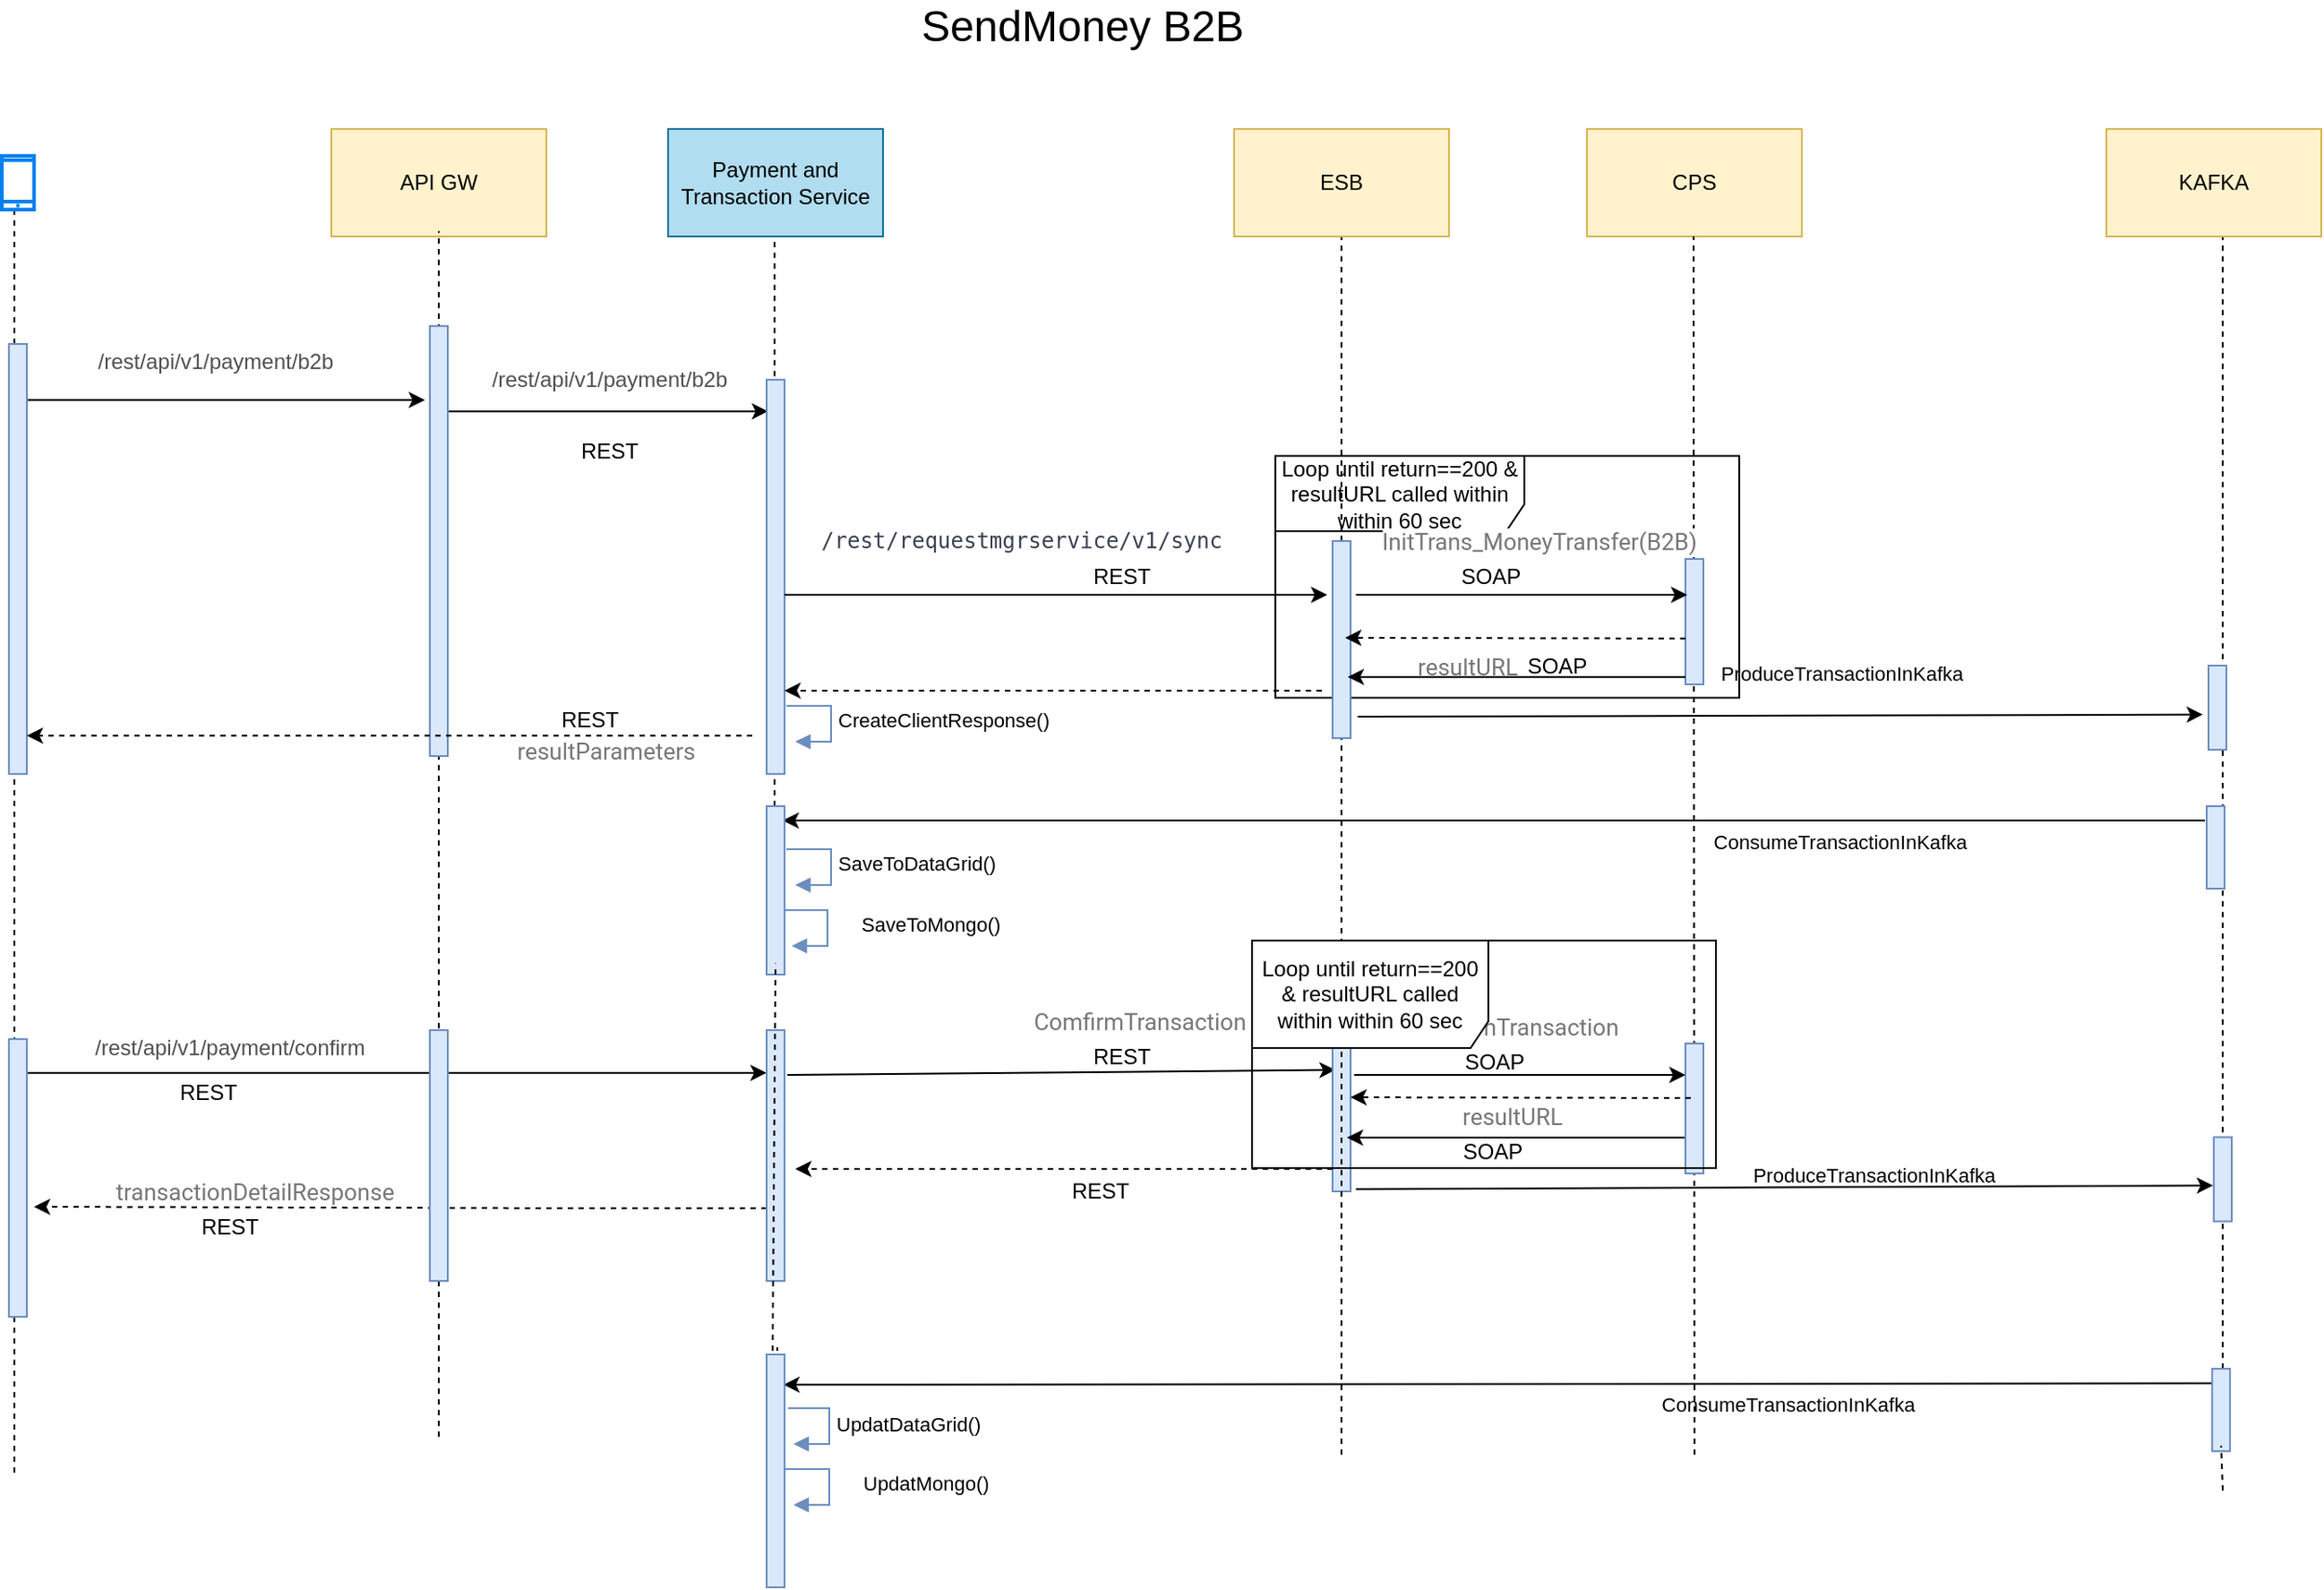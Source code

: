 <mxfile version="13.6.9" type="device"><diagram id="_PWsb3Hp9DCBzWkDlzBO" name="sendMoney_v1.0"><mxGraphModel dx="4744" dy="1331" grid="1" gridSize="10" guides="1" tooltips="1" connect="1" arrows="1" fold="1" page="1" pageScale="1" pageWidth="827" pageHeight="1169" math="0" shadow="0"><root><mxCell id="2ZHaPjhBb1C0ohGX3f1B-0"/><mxCell id="2ZHaPjhBb1C0ohGX3f1B-1" parent="2ZHaPjhBb1C0ohGX3f1B-0"/><mxCell id="ftyGP-YkkggMXemOot_f-0" value="Loop until return==200 &amp;amp; resultURL called within within 60 sec" style="shape=umlFrame;whiteSpace=wrap;html=1;width=139;height=42;" parent="2ZHaPjhBb1C0ohGX3f1B-1" vertex="1"><mxGeometry x="871" y="1549.5" width="259" height="135" as="geometry"/></mxCell><mxCell id="ftyGP-YkkggMXemOot_f-1" value="" style="endArrow=none;dashed=1;html=1;entryX=0.5;entryY=0.933;entryDx=0;entryDy=0;entryPerimeter=0;" parent="2ZHaPjhBb1C0ohGX3f1B-1" source="ftyGP-YkkggMXemOot_f-83" edge="1"><mxGeometry width="50" height="50" relative="1" as="geometry"><mxPoint x="1400" y="2127" as="sourcePoint"/><mxPoint x="1400.0" y="1427" as="targetPoint"/></mxGeometry></mxCell><mxCell id="ftyGP-YkkggMXemOot_f-2" value="&lt;font style=&quot;font-size: 24px&quot;&gt;SendMoney B2B&lt;/font&gt;" style="text;html=1;align=center;verticalAlign=middle;resizable=0;points=[];autosize=1;" parent="2ZHaPjhBb1C0ohGX3f1B-1" vertex="1"><mxGeometry x="663" y="1300" width="200" height="20" as="geometry"/></mxCell><mxCell id="ftyGP-YkkggMXemOot_f-3" value="API GW" style="rounded=0;whiteSpace=wrap;html=1;fillColor=#fff2cc;strokeColor=#d6b656;" parent="2ZHaPjhBb1C0ohGX3f1B-1" vertex="1"><mxGeometry x="344" y="1367" width="120" height="60" as="geometry"/></mxCell><mxCell id="ftyGP-YkkggMXemOot_f-4" value="Payment and Transaction Service" style="rounded=0;whiteSpace=wrap;html=1;fillColor=#b1ddf0;strokeColor=#10739e;" parent="2ZHaPjhBb1C0ohGX3f1B-1" vertex="1"><mxGeometry x="532" y="1367" width="120" height="60" as="geometry"/></mxCell><mxCell id="ftyGP-YkkggMXemOot_f-5" value="CPS" style="rounded=0;whiteSpace=wrap;html=1;fillColor=#fff2cc;strokeColor=#d6b656;" parent="2ZHaPjhBb1C0ohGX3f1B-1" vertex="1"><mxGeometry x="1045" y="1367" width="120" height="60" as="geometry"/></mxCell><mxCell id="ftyGP-YkkggMXemOot_f-6" value="" style="endArrow=none;dashed=1;html=1;entryX=0.5;entryY=0.933;entryDx=0;entryDy=0;entryPerimeter=0;" parent="2ZHaPjhBb1C0ohGX3f1B-1" edge="1"><mxGeometry width="50" height="50" relative="1" as="geometry"><mxPoint x="167" y="2117" as="sourcePoint"/><mxPoint x="167" y="1409.99" as="targetPoint"/></mxGeometry></mxCell><mxCell id="ftyGP-YkkggMXemOot_f-7" value="" style="endArrow=classic;html=1;entryX=0.015;entryY=0.176;entryDx=0;entryDy=0;entryPerimeter=0;" parent="2ZHaPjhBb1C0ohGX3f1B-1" source="ftyGP-YkkggMXemOot_f-21" edge="1"><mxGeometry width="50" height="50" relative="1" as="geometry"><mxPoint x="175.0" y="1517.25" as="sourcePoint"/><mxPoint x="396.24" y="1518.264" as="targetPoint"/></mxGeometry></mxCell><mxCell id="ftyGP-YkkggMXemOot_f-8" value="&lt;span style=&quot;color: rgb(80 , 80 , 80) ; font-family: &amp;#34;opensans&amp;#34; , &amp;#34;helvetica&amp;#34; , &amp;#34;arial&amp;#34; , sans-serif ; text-align: left ; background-color: rgb(255 , 255 , 255)&quot;&gt;/rest/api/v1/payment/&lt;/span&gt;&lt;span style=&quot;color: rgb(80 , 80 , 80) ; font-family: &amp;#34;opensans&amp;#34; , &amp;#34;helvetica&amp;#34; , &amp;#34;arial&amp;#34; , sans-serif ; text-align: left ; background-color: rgb(255 , 255 , 255)&quot;&gt;b2b&lt;/span&gt;" style="text;html=1;align=center;verticalAlign=middle;resizable=0;points=[];autosize=1;" parent="2ZHaPjhBb1C0ohGX3f1B-1" vertex="1"><mxGeometry x="204" y="1487" width="150" height="20" as="geometry"/></mxCell><mxCell id="ftyGP-YkkggMXemOot_f-9" value="" style="endArrow=none;dashed=1;html=1;entryX=0.5;entryY=0.933;entryDx=0;entryDy=0;entryPerimeter=0;" parent="2ZHaPjhBb1C0ohGX3f1B-1" edge="1"><mxGeometry width="50" height="50" relative="1" as="geometry"><mxPoint x="404" y="2097" as="sourcePoint"/><mxPoint x="404" y="1424" as="targetPoint"/></mxGeometry></mxCell><mxCell id="ftyGP-YkkggMXemOot_f-10" value="" style="endArrow=none;dashed=1;html=1;entryX=0.5;entryY=0.933;entryDx=0;entryDy=0;entryPerimeter=0;" parent="2ZHaPjhBb1C0ohGX3f1B-1" source="ftyGP-YkkggMXemOot_f-75" edge="1"><mxGeometry width="50" height="50" relative="1" as="geometry"><mxPoint x="590" y="2097" as="sourcePoint"/><mxPoint x="591.5" y="1430" as="targetPoint"/></mxGeometry></mxCell><mxCell id="ftyGP-YkkggMXemOot_f-11" value="" style="endArrow=none;dashed=1;html=1;entryX=0.5;entryY=0.933;entryDx=0;entryDy=0;entryPerimeter=0;" parent="2ZHaPjhBb1C0ohGX3f1B-1" edge="1"><mxGeometry width="50" height="50" relative="1" as="geometry"><mxPoint x="1105" y="2107" as="sourcePoint"/><mxPoint x="1104.5" y="1427" as="targetPoint"/></mxGeometry></mxCell><mxCell id="ftyGP-YkkggMXemOot_f-12" value="" style="endArrow=classic;html=1;entryX=0.08;entryY=0.08;entryDx=0;entryDy=0;entryPerimeter=0;" parent="2ZHaPjhBb1C0ohGX3f1B-1" source="ftyGP-YkkggMXemOot_f-20" target="ftyGP-YkkggMXemOot_f-19" edge="1"><mxGeometry width="50" height="50" relative="1" as="geometry"><mxPoint x="411.008" y="1542.328" as="sourcePoint"/><mxPoint x="581.888" y="1542.72" as="targetPoint"/></mxGeometry></mxCell><mxCell id="ftyGP-YkkggMXemOot_f-13" value="&lt;span style=&quot;color: rgb(80 , 80 , 80) ; font-family: &amp;#34;opensans&amp;#34; , &amp;#34;helvetica&amp;#34; , &amp;#34;arial&amp;#34; , sans-serif ; text-align: left ; background-color: rgb(255 , 255 , 255)&quot;&gt;/rest/api/v1/payment/&lt;/span&gt;&lt;span style=&quot;color: rgb(80 , 80 , 80) ; font-family: &amp;#34;opensans&amp;#34; , &amp;#34;helvetica&amp;#34; , &amp;#34;arial&amp;#34; , sans-serif ; text-align: left ; background-color: rgb(255 , 255 , 255)&quot;&gt;b2b&lt;/span&gt;" style="text;html=1;align=center;verticalAlign=middle;resizable=0;points=[];autosize=1;" parent="2ZHaPjhBb1C0ohGX3f1B-1" vertex="1"><mxGeometry x="424" y="1497" width="150" height="20" as="geometry"/></mxCell><mxCell id="ftyGP-YkkggMXemOot_f-14" value="" style="html=1;points=[];perimeter=orthogonalPerimeter;fillColor=#dae8fc;strokeColor=#6c8ebf;" parent="2ZHaPjhBb1C0ohGX3f1B-1" vertex="1"><mxGeometry x="1100" y="1607" width="10" height="70" as="geometry"/></mxCell><mxCell id="ftyGP-YkkggMXemOot_f-15" value="" style="endArrow=none;dashed=1;html=1;entryX=0.5;entryY=0.933;entryDx=0;entryDy=0;entryPerimeter=0;" parent="2ZHaPjhBb1C0ohGX3f1B-1" source="ftyGP-YkkggMXemOot_f-17" edge="1"><mxGeometry width="50" height="50" relative="1" as="geometry"><mxPoint x="908" y="1667" as="sourcePoint"/><mxPoint x="908" y="1424" as="targetPoint"/></mxGeometry></mxCell><mxCell id="ftyGP-YkkggMXemOot_f-16" value="" style="endArrow=none;dashed=1;html=1;entryX=0.5;entryY=0.933;entryDx=0;entryDy=0;entryPerimeter=0;" parent="2ZHaPjhBb1C0ohGX3f1B-1" source="ftyGP-YkkggMXemOot_f-40" edge="1"><mxGeometry width="50" height="50" relative="1" as="geometry"><mxPoint x="908" y="1957" as="sourcePoint"/><mxPoint x="908" y="1685.66" as="targetPoint"/></mxGeometry></mxCell><mxCell id="ftyGP-YkkggMXemOot_f-17" value="" style="html=1;points=[];perimeter=orthogonalPerimeter;fillColor=#dae8fc;strokeColor=#6c8ebf;" parent="2ZHaPjhBb1C0ohGX3f1B-1" vertex="1"><mxGeometry x="903" y="1597" width="10" height="110" as="geometry"/></mxCell><mxCell id="ftyGP-YkkggMXemOot_f-18" value="" style="html=1;verticalLabelPosition=bottom;align=center;labelBackgroundColor=#ffffff;verticalAlign=top;strokeWidth=2;strokeColor=#0080F0;shadow=0;dashed=0;shape=mxgraph.ios7.icons.smartphone;" parent="2ZHaPjhBb1C0ohGX3f1B-1" vertex="1"><mxGeometry x="160" y="1382" width="18" height="30" as="geometry"/></mxCell><mxCell id="ftyGP-YkkggMXemOot_f-19" value="" style="html=1;points=[];perimeter=orthogonalPerimeter;align=center;fillColor=#dae8fc;strokeColor=#6c8ebf;" parent="2ZHaPjhBb1C0ohGX3f1B-1" vertex="1"><mxGeometry x="587" y="1507" width="10" height="220" as="geometry"/></mxCell><mxCell id="ftyGP-YkkggMXemOot_f-20" value="" style="html=1;points=[];perimeter=orthogonalPerimeter;align=center;fillColor=#dae8fc;strokeColor=#6c8ebf;" parent="2ZHaPjhBb1C0ohGX3f1B-1" vertex="1"><mxGeometry x="399" y="1477" width="10" height="240" as="geometry"/></mxCell><mxCell id="ftyGP-YkkggMXemOot_f-21" value="" style="html=1;points=[];perimeter=orthogonalPerimeter;align=center;fillColor=#dae8fc;strokeColor=#6c8ebf;" parent="2ZHaPjhBb1C0ohGX3f1B-1" vertex="1"><mxGeometry x="164" y="1487" width="10" height="240" as="geometry"/></mxCell><mxCell id="ftyGP-YkkggMXemOot_f-22" value="REST" style="text;html=1;align=center;verticalAlign=middle;resizable=0;points=[];autosize=1;" parent="2ZHaPjhBb1C0ohGX3f1B-1" vertex="1"><mxGeometry x="474" y="1537" width="50" height="20" as="geometry"/></mxCell><mxCell id="ftyGP-YkkggMXemOot_f-23" value="&lt;span style=&quot;color: rgb(80 , 80 , 80) ; font-family: &amp;#34;opensans&amp;#34; , &amp;#34;helvetica&amp;#34; , &amp;#34;arial&amp;#34; , sans-serif ; text-align: left ; background-color: rgb(255 , 255 , 255)&quot;&gt;/rest/api/v1/payment/confirm&lt;/span&gt;" style="text;html=1;align=center;verticalAlign=middle;resizable=0;points=[];autosize=1;" parent="2ZHaPjhBb1C0ohGX3f1B-1" vertex="1"><mxGeometry x="202" y="1870" width="170" height="20" as="geometry"/></mxCell><mxCell id="ftyGP-YkkggMXemOot_f-24" value="" style="endArrow=classic;html=1;exitX=0.829;exitY=0.228;exitDx=0;exitDy=0;exitPerimeter=0;" parent="2ZHaPjhBb1C0ohGX3f1B-1" edge="1"><mxGeometry width="50" height="50" relative="1" as="geometry"><mxPoint x="597" y="1627.0" as="sourcePoint"/><mxPoint x="900" y="1627" as="targetPoint"/></mxGeometry></mxCell><mxCell id="ftyGP-YkkggMXemOot_f-25" value="&lt;pre class=&quot;base-url&quot; style=&quot;box-sizing: border-box ; margin-top: 0px ; margin-bottom: 0px ; color: rgb(59 , 65 , 81)&quot;&gt;/rest/requestmgrservice/v1/sync&lt;/pre&gt;" style="text;html=1;align=center;verticalAlign=middle;resizable=0;points=[];autosize=1;" parent="2ZHaPjhBb1C0ohGX3f1B-1" vertex="1"><mxGeometry x="609" y="1587" width="240" height="20" as="geometry"/></mxCell><mxCell id="ftyGP-YkkggMXemOot_f-26" value="" style="endArrow=classic;html=1;" parent="2ZHaPjhBb1C0ohGX3f1B-1" edge="1"><mxGeometry width="50" height="50" relative="1" as="geometry"><mxPoint x="916" y="1627" as="sourcePoint"/><mxPoint x="1101" y="1627" as="targetPoint"/></mxGeometry></mxCell><mxCell id="ftyGP-YkkggMXemOot_f-27" value="&lt;div&gt;&lt;font color=&quot;#777777&quot; face=&quot;Roboto, RobotoDraft, Helvetica, Arial, sans-serif&quot;&gt;&lt;span style=&quot;font-size: 13px ; background-color: rgb(255 , 255 , 255)&quot;&gt;InitTrans_MoneyTransfer(B2B)&lt;/span&gt;&lt;/font&gt;&lt;/div&gt;" style="text;html=1;align=center;verticalAlign=middle;resizable=0;points=[];autosize=1;" parent="2ZHaPjhBb1C0ohGX3f1B-1" vertex="1"><mxGeometry x="923" y="1587" width="190" height="20" as="geometry"/></mxCell><mxCell id="ftyGP-YkkggMXemOot_f-28" value="&lt;font color=&quot;#777777&quot; face=&quot;Roboto, RobotoDraft, Helvetica, Arial, sans-serif&quot;&gt;&lt;span style=&quot;font-size: 13px&quot;&gt;ComfirmTransaction&lt;/span&gt;&lt;/font&gt;" style="text;html=1;align=center;verticalAlign=middle;resizable=0;points=[];autosize=1;" parent="2ZHaPjhBb1C0ohGX3f1B-1" vertex="1"><mxGeometry x="730" y="1855" width="130" height="20" as="geometry"/></mxCell><mxCell id="ftyGP-YkkggMXemOot_f-29" value="" style="endArrow=classic;html=1;dashed=1;" parent="2ZHaPjhBb1C0ohGX3f1B-1" edge="1"><mxGeometry width="50" height="50" relative="1" as="geometry"><mxPoint x="587" y="1969.4" as="sourcePoint"/><mxPoint x="178" y="1968.57" as="targetPoint"/><Array as="points"><mxPoint x="472.26" y="1969.4"/></Array></mxGeometry></mxCell><mxCell id="ftyGP-YkkggMXemOot_f-30" value="&lt;span style=&quot;color: rgba(0 , 0 , 0 , 0) ; font-family: monospace ; font-size: 0px&quot;&gt;%3CmxGraphModel%3E%3Croot%3E%3CmxCell%20id%3D%220%22%2F%3E%3CmxCell%20id%3D%221%22%20parent%3D%220%22%2F%3E%3CmxCell%20id%3D%222%22%20value%3D%22%26lt%3Bdiv%26gt%3B%26lt%3Bfont%20color%3D%26quot%3B%23777777%26quot%3B%20face%3D%26quot%3BRoboto%2C%20RobotoDraft%2C%20Helvetica%2C%20Arial%2C%20sans-serif%26quot%3B%26gt%3B%26lt%3Bspan%20style%3D%26quot%3Bfont-size%3A%2013px%20%3B%20background-color%3A%20rgb(255%20%2C%20255%20%2C%20255)%26quot%3B%26gt%3BtransactionDetailResponse%26lt%3B%2Fspan%26gt%3B%26lt%3B%2Ffont%26gt%3B%26lt%3B%2Fdiv%26gt%3B%22%20style%3D%22text%3Bhtml%3D1%3Balign%3Dcenter%3BverticalAlign%3Dmiddle%3Bresizable%3D0%3Bpoints%3D%5B%5D%3Bautosize%3D1%3B%22%20vertex%3D%221%22%20parent%3D%221%22%3E%3CmxGeometry%20x%3D%22755%22%20y%3D%22200%22%20width%3D%22170%22%20height%3D%2220%22%20as%3D%22geometry%22%2F%3E%3C%2FmxCell%3E%3C%2Froot%3E%3C%2FmxGraphModel%3E&lt;/span&gt;" style="text;html=1;align=center;verticalAlign=middle;resizable=0;points=[];autosize=1;" parent="2ZHaPjhBb1C0ohGX3f1B-1" vertex="1"><mxGeometry x="293" y="2013" width="20" height="20" as="geometry"/></mxCell><mxCell id="ftyGP-YkkggMXemOot_f-31" value="ESB" style="rounded=0;whiteSpace=wrap;html=1;fillColor=#fff2cc;strokeColor=#d6b656;" parent="2ZHaPjhBb1C0ohGX3f1B-1" vertex="1"><mxGeometry x="848" y="1367" width="120" height="60" as="geometry"/></mxCell><mxCell id="ftyGP-YkkggMXemOot_f-32" value="" style="endArrow=classic;html=1;dashed=1;" parent="2ZHaPjhBb1C0ohGX3f1B-1" edge="1"><mxGeometry width="50" height="50" relative="1" as="geometry"><mxPoint x="579" y="1705.57" as="sourcePoint"/><mxPoint x="174" y="1705.57" as="targetPoint"/><Array as="points"/></mxGeometry></mxCell><mxCell id="ftyGP-YkkggMXemOot_f-33" value="" style="endArrow=classic;html=1;exitX=0.829;exitY=0.228;exitDx=0;exitDy=0;exitPerimeter=0;" parent="2ZHaPjhBb1C0ohGX3f1B-1" edge="1"><mxGeometry width="50" height="50" relative="1" as="geometry"><mxPoint x="172" y="1893.82" as="sourcePoint"/><mxPoint x="587" y="1893.82" as="targetPoint"/></mxGeometry></mxCell><mxCell id="ftyGP-YkkggMXemOot_f-34" value="" style="endArrow=classic;html=1;exitX=0.829;exitY=0.228;exitDx=0;exitDy=0;exitPerimeter=0;entryX=0.165;entryY=0.247;entryDx=0;entryDy=0;entryPerimeter=0;" parent="2ZHaPjhBb1C0ohGX3f1B-1" target="ftyGP-YkkggMXemOot_f-40" edge="1"><mxGeometry width="50" height="50" relative="1" as="geometry"><mxPoint x="598.5" y="1895.0" as="sourcePoint"/><mxPoint x="971.5" y="1895" as="targetPoint"/></mxGeometry></mxCell><mxCell id="ftyGP-YkkggMXemOot_f-35" value="&lt;div&gt;&lt;font color=&quot;#777777&quot; face=&quot;Roboto, RobotoDraft, Helvetica, Arial, sans-serif&quot;&gt;&lt;span style=&quot;font-size: 13px ; background-color: rgb(255 , 255 , 255)&quot;&gt;resultURL&lt;/span&gt;&lt;/font&gt;&lt;/div&gt;" style="text;html=1;align=center;verticalAlign=middle;resizable=0;points=[];autosize=1;" parent="2ZHaPjhBb1C0ohGX3f1B-1" vertex="1"><mxGeometry x="943" y="1657" width="70" height="20" as="geometry"/></mxCell><mxCell id="ftyGP-YkkggMXemOot_f-36" value="&lt;div&gt;&lt;font color=&quot;#777777&quot; face=&quot;Roboto, RobotoDraft, Helvetica, Arial, sans-serif&quot;&gt;&lt;span style=&quot;font-size: 13px ; background-color: rgb(255 , 255 , 255)&quot;&gt;resultParameters&lt;/span&gt;&lt;/font&gt;&lt;/div&gt;" style="text;html=1;align=center;verticalAlign=middle;resizable=0;points=[];autosize=1;" parent="2ZHaPjhBb1C0ohGX3f1B-1" vertex="1"><mxGeometry x="442" y="1704" width="110" height="20" as="geometry"/></mxCell><mxCell id="ftyGP-YkkggMXemOot_f-37" value="" style="html=1;points=[];perimeter=orthogonalPerimeter;align=center;fillColor=#dae8fc;strokeColor=#6c8ebf;" parent="2ZHaPjhBb1C0ohGX3f1B-1" vertex="1"><mxGeometry x="164" y="1875" width="10" height="155" as="geometry"/></mxCell><mxCell id="ftyGP-YkkggMXemOot_f-38" value="" style="html=1;points=[];perimeter=orthogonalPerimeter;align=center;fillColor=#dae8fc;strokeColor=#6c8ebf;" parent="2ZHaPjhBb1C0ohGX3f1B-1" vertex="1"><mxGeometry x="399" y="1870" width="10" height="140" as="geometry"/></mxCell><mxCell id="ftyGP-YkkggMXemOot_f-39" value="" style="html=1;points=[];perimeter=orthogonalPerimeter;align=center;fillColor=#dae8fc;strokeColor=#6c8ebf;" parent="2ZHaPjhBb1C0ohGX3f1B-1" vertex="1"><mxGeometry x="587" y="1870" width="10" height="140" as="geometry"/></mxCell><mxCell id="ftyGP-YkkggMXemOot_f-40" value="" style="html=1;points=[];perimeter=orthogonalPerimeter;align=center;fillColor=#dae8fc;strokeColor=#6c8ebf;" parent="2ZHaPjhBb1C0ohGX3f1B-1" vertex="1"><mxGeometry x="903" y="1870" width="10" height="90" as="geometry"/></mxCell><mxCell id="ftyGP-YkkggMXemOot_f-41" value="" style="endArrow=none;dashed=1;html=1;entryX=0.5;entryY=0.933;entryDx=0;entryDy=0;entryPerimeter=0;" parent="2ZHaPjhBb1C0ohGX3f1B-1" edge="1"><mxGeometry width="50" height="50" relative="1" as="geometry"><mxPoint x="908" y="2107" as="sourcePoint"/><mxPoint x="908" y="1875.142" as="targetPoint"/></mxGeometry></mxCell><mxCell id="ftyGP-YkkggMXemOot_f-42" value="" style="html=1;points=[];perimeter=orthogonalPerimeter;align=center;fillColor=#dae8fc;strokeColor=#6c8ebf;" parent="2ZHaPjhBb1C0ohGX3f1B-1" vertex="1"><mxGeometry x="1100" y="1877.5" width="10" height="72.5" as="geometry"/></mxCell><mxCell id="ftyGP-YkkggMXemOot_f-43" value="" style="endArrow=classic;html=1;" parent="2ZHaPjhBb1C0ohGX3f1B-1" edge="1"><mxGeometry width="50" height="50" relative="1" as="geometry"><mxPoint x="915" y="1895" as="sourcePoint"/><mxPoint x="1100" y="1895" as="targetPoint"/></mxGeometry></mxCell><mxCell id="ftyGP-YkkggMXemOot_f-44" value="&lt;font color=&quot;#777777&quot; face=&quot;Roboto, RobotoDraft, Helvetica, Arial, sans-serif&quot;&gt;&lt;span style=&quot;font-size: 13px&quot;&gt;ComfirmTransaction&lt;/span&gt;&lt;/font&gt;" style="text;html=1;align=center;verticalAlign=middle;resizable=0;points=[];autosize=1;" parent="2ZHaPjhBb1C0ohGX3f1B-1" vertex="1"><mxGeometry x="938" y="1857.5" width="130" height="20" as="geometry"/></mxCell><mxCell id="ftyGP-YkkggMXemOot_f-45" value="" style="endArrow=classic;html=1;dashed=1;" parent="2ZHaPjhBb1C0ohGX3f1B-1" edge="1"><mxGeometry width="50" height="50" relative="1" as="geometry"><mxPoint x="903" y="1947.5" as="sourcePoint"/><mxPoint x="603" y="1947.5" as="targetPoint"/><Array as="points"><mxPoint x="872" y="1947.5"/></Array></mxGeometry></mxCell><mxCell id="ftyGP-YkkggMXemOot_f-46" value="&lt;div&gt;&lt;font color=&quot;#777777&quot; face=&quot;Roboto, RobotoDraft, Helvetica, Arial, sans-serif&quot;&gt;&lt;span style=&quot;font-size: 13px ; background-color: rgb(255 , 255 , 255)&quot;&gt;resultURL&lt;/span&gt;&lt;/font&gt;&lt;/div&gt;" style="text;html=1;align=center;verticalAlign=middle;resizable=0;points=[];autosize=1;" parent="2ZHaPjhBb1C0ohGX3f1B-1" vertex="1"><mxGeometry x="968" y="1907.5" width="70" height="20" as="geometry"/></mxCell><mxCell id="ftyGP-YkkggMXemOot_f-47" value="&lt;div&gt;&lt;font color=&quot;#777777&quot; face=&quot;Roboto, RobotoDraft, Helvetica, Arial, sans-serif&quot;&gt;&lt;span style=&quot;font-size: 13px ; background-color: rgb(255 , 255 , 255)&quot;&gt;transactionDetailResponse&lt;/span&gt;&lt;/font&gt;&lt;/div&gt;" style="text;html=1;align=center;verticalAlign=middle;resizable=0;points=[];autosize=1;" parent="2ZHaPjhBb1C0ohGX3f1B-1" vertex="1"><mxGeometry x="216" y="1950" width="170" height="20" as="geometry"/></mxCell><mxCell id="ftyGP-YkkggMXemOot_f-48" value="REST" style="text;html=1;align=center;verticalAlign=middle;resizable=0;points=[];autosize=1;" parent="2ZHaPjhBb1C0ohGX3f1B-1" vertex="1"><mxGeometry x="760" y="1607" width="50" height="20" as="geometry"/></mxCell><mxCell id="ftyGP-YkkggMXemOot_f-49" value="SOAP" style="text;html=1;align=center;verticalAlign=middle;resizable=0;points=[];autosize=1;" parent="2ZHaPjhBb1C0ohGX3f1B-1" vertex="1"><mxGeometry x="966" y="1607" width="50" height="20" as="geometry"/></mxCell><mxCell id="ftyGP-YkkggMXemOot_f-50" value="SOAP" style="text;html=1;align=center;verticalAlign=middle;resizable=0;points=[];autosize=1;" parent="2ZHaPjhBb1C0ohGX3f1B-1" vertex="1"><mxGeometry x="1003" y="1657" width="50" height="20" as="geometry"/></mxCell><mxCell id="ftyGP-YkkggMXemOot_f-51" value="REST" style="text;html=1;align=center;verticalAlign=middle;resizable=0;points=[];autosize=1;" parent="2ZHaPjhBb1C0ohGX3f1B-1" vertex="1"><mxGeometry x="463" y="1687" width="50" height="20" as="geometry"/></mxCell><mxCell id="ftyGP-YkkggMXemOot_f-52" value="REST" style="text;html=1;align=center;verticalAlign=middle;resizable=0;points=[];autosize=1;" parent="2ZHaPjhBb1C0ohGX3f1B-1" vertex="1"><mxGeometry x="250" y="1895" width="50" height="20" as="geometry"/></mxCell><mxCell id="ftyGP-YkkggMXemOot_f-53" value="REST" style="text;html=1;align=center;verticalAlign=middle;resizable=0;points=[];autosize=1;" parent="2ZHaPjhBb1C0ohGX3f1B-1" vertex="1"><mxGeometry x="760" y="1875" width="50" height="20" as="geometry"/></mxCell><mxCell id="ftyGP-YkkggMXemOot_f-54" value="SOAP" style="text;html=1;align=center;verticalAlign=middle;resizable=0;points=[];autosize=1;" parent="2ZHaPjhBb1C0ohGX3f1B-1" vertex="1"><mxGeometry x="968" y="1877.5" width="50" height="20" as="geometry"/></mxCell><mxCell id="ftyGP-YkkggMXemOot_f-55" value="SOAP" style="text;html=1;align=center;verticalAlign=middle;resizable=0;points=[];autosize=1;" parent="2ZHaPjhBb1C0ohGX3f1B-1" vertex="1"><mxGeometry x="967" y="1927.5" width="50" height="20" as="geometry"/></mxCell><mxCell id="ftyGP-YkkggMXemOot_f-56" value="REST" style="text;html=1;align=center;verticalAlign=middle;resizable=0;points=[];autosize=1;" parent="2ZHaPjhBb1C0ohGX3f1B-1" vertex="1"><mxGeometry x="748" y="1950" width="50" height="20" as="geometry"/></mxCell><mxCell id="ftyGP-YkkggMXemOot_f-57" value="REST" style="text;html=1;align=center;verticalAlign=middle;resizable=0;points=[];autosize=1;" parent="2ZHaPjhBb1C0ohGX3f1B-1" vertex="1"><mxGeometry x="262" y="1970" width="50" height="20" as="geometry"/></mxCell><mxCell id="ftyGP-YkkggMXemOot_f-58" value="" style="endArrow=classic;html=1;dashed=1;" parent="2ZHaPjhBb1C0ohGX3f1B-1" edge="1"><mxGeometry width="50" height="50" relative="1" as="geometry"><mxPoint x="897" y="1680.5" as="sourcePoint"/><mxPoint x="597" y="1680.5" as="targetPoint"/><Array as="points"><mxPoint x="866" y="1680.5"/></Array></mxGeometry></mxCell><mxCell id="ftyGP-YkkggMXemOot_f-59" value="KAFKA" style="rounded=0;whiteSpace=wrap;html=1;fillColor=#fff2cc;strokeColor=#d6b656;" parent="2ZHaPjhBb1C0ohGX3f1B-1" vertex="1"><mxGeometry x="1335" y="1367" width="120" height="60" as="geometry"/></mxCell><mxCell id="ftyGP-YkkggMXemOot_f-60" value="" style="endArrow=classic;html=1;entryX=1.147;entryY=0.572;entryDx=0;entryDy=0;entryPerimeter=0;" parent="2ZHaPjhBb1C0ohGX3f1B-1" edge="1"><mxGeometry width="50" height="50" relative="1" as="geometry"><mxPoint x="1100" y="1672.82" as="sourcePoint"/><mxPoint x="911.47" y="1672.82" as="targetPoint"/></mxGeometry></mxCell><mxCell id="ftyGP-YkkggMXemOot_f-61" value="" style="endArrow=classic;html=1;entryX=1.147;entryY=0.572;entryDx=0;entryDy=0;entryPerimeter=0;" parent="2ZHaPjhBb1C0ohGX3f1B-1" edge="1"><mxGeometry width="50" height="50" relative="1" as="geometry"><mxPoint x="1099.53" y="1930" as="sourcePoint"/><mxPoint x="911" y="1930" as="targetPoint"/></mxGeometry></mxCell><mxCell id="ftyGP-YkkggMXemOot_f-62" value="ProduceTransactionInKafka" style="text;html=1;align=center;verticalAlign=middle;resizable=0;points=[];autosize=1;fontSize=11;" parent="2ZHaPjhBb1C0ohGX3f1B-1" vertex="1"><mxGeometry x="1130" y="1941.25" width="150" height="20" as="geometry"/></mxCell><mxCell id="ftyGP-YkkggMXemOot_f-63" value="" style="endArrow=classic;html=1;entryX=-0.043;entryY=0.574;entryDx=0;entryDy=0;entryPerimeter=0;" parent="2ZHaPjhBb1C0ohGX3f1B-1" target="ftyGP-YkkggMXemOot_f-64" edge="1"><mxGeometry width="50" height="50" relative="1" as="geometry"><mxPoint x="916" y="1958.75" as="sourcePoint"/><mxPoint x="1536.0" y="1958.059" as="targetPoint"/></mxGeometry></mxCell><mxCell id="ftyGP-YkkggMXemOot_f-64" value="" style="html=1;points=[];perimeter=orthogonalPerimeter;fillColor=#dae8fc;strokeColor=#6c8ebf;" parent="2ZHaPjhBb1C0ohGX3f1B-1" vertex="1"><mxGeometry x="1395" y="1929.75" width="10" height="47" as="geometry"/></mxCell><mxCell id="ftyGP-YkkggMXemOot_f-65" value="ProduceTransactionInKafka" style="text;html=1;align=center;verticalAlign=middle;resizable=0;points=[];autosize=1;fontSize=11;" parent="2ZHaPjhBb1C0ohGX3f1B-1" vertex="1"><mxGeometry x="1112" y="1660.5" width="150" height="20" as="geometry"/></mxCell><mxCell id="ftyGP-YkkggMXemOot_f-66" value="" style="endArrow=classic;html=1;entryX=-0.314;entryY=0.582;entryDx=0;entryDy=0;entryPerimeter=0;" parent="2ZHaPjhBb1C0ohGX3f1B-1" target="ftyGP-YkkggMXemOot_f-67" edge="1"><mxGeometry width="50" height="50" relative="1" as="geometry"><mxPoint x="917" y="1695.02" as="sourcePoint"/><mxPoint x="1537.0" y="1694.329" as="targetPoint"/></mxGeometry></mxCell><mxCell id="ftyGP-YkkggMXemOot_f-67" value="" style="html=1;points=[];perimeter=orthogonalPerimeter;fillColor=#dae8fc;strokeColor=#6c8ebf;" parent="2ZHaPjhBb1C0ohGX3f1B-1" vertex="1"><mxGeometry x="1392" y="1666.5" width="10" height="47" as="geometry"/></mxCell><mxCell id="ftyGP-YkkggMXemOot_f-68" value="" style="endArrow=classic;html=1;dashed=1;" parent="2ZHaPjhBb1C0ohGX3f1B-1" edge="1"><mxGeometry width="50" height="50" relative="1" as="geometry"><mxPoint x="1100" y="1651.33" as="sourcePoint"/><mxPoint x="910" y="1651" as="targetPoint"/><Array as="points"><mxPoint x="1069" y="1651.33"/></Array></mxGeometry></mxCell><mxCell id="ftyGP-YkkggMXemOot_f-69" value="" style="endArrow=classic;html=1;dashed=1;" parent="2ZHaPjhBb1C0ohGX3f1B-1" edge="1"><mxGeometry width="50" height="50" relative="1" as="geometry"><mxPoint x="1103" y="1907.83" as="sourcePoint"/><mxPoint x="913" y="1907.5" as="targetPoint"/><Array as="points"><mxPoint x="1072" y="1907.83"/></Array></mxGeometry></mxCell><mxCell id="ftyGP-YkkggMXemOot_f-70" value="SaveToDataGrid()" style="edgeStyle=orthogonalEdgeStyle;html=1;align=left;spacingLeft=2;endArrow=block;rounded=0;entryX=1;entryY=0;fillColor=#dae8fc;strokeColor=#6c8ebf;" parent="2ZHaPjhBb1C0ohGX3f1B-1" edge="1"><mxGeometry relative="1" as="geometry"><mxPoint x="598" y="1769" as="sourcePoint"/><Array as="points"><mxPoint x="623" y="1769"/><mxPoint x="623" y="1789"/></Array><mxPoint x="603" y="1789" as="targetPoint"/></mxGeometry></mxCell><mxCell id="ftyGP-YkkggMXemOot_f-71" value="" style="html=1;points=[];perimeter=orthogonalPerimeter;fillColor=#dae8fc;strokeColor=#6c8ebf;" parent="2ZHaPjhBb1C0ohGX3f1B-1" vertex="1"><mxGeometry x="1391" y="1745" width="10" height="46" as="geometry"/></mxCell><mxCell id="ftyGP-YkkggMXemOot_f-72" value="" style="endArrow=classic;html=1;" parent="2ZHaPjhBb1C0ohGX3f1B-1" edge="1"><mxGeometry width="50" height="50" relative="1" as="geometry"><mxPoint x="1390" y="1753" as="sourcePoint"/><mxPoint x="596" y="1753" as="targetPoint"/></mxGeometry></mxCell><mxCell id="ftyGP-YkkggMXemOot_f-73" value="ConsumeTransactionInKafka" style="text;html=1;align=center;verticalAlign=middle;resizable=0;points=[];autosize=1;fontSize=11;" parent="2ZHaPjhBb1C0ohGX3f1B-1" vertex="1"><mxGeometry x="1106" y="1755" width="160" height="20" as="geometry"/></mxCell><mxCell id="ftyGP-YkkggMXemOot_f-74" value="SaveToMongo()" style="edgeStyle=orthogonalEdgeStyle;html=1;align=left;spacingLeft=2;endArrow=block;rounded=0;entryX=1;entryY=0;fillColor=#dae8fc;strokeColor=#6c8ebf;" parent="2ZHaPjhBb1C0ohGX3f1B-1" edge="1"><mxGeometry x="-0.23" y="-17" relative="1" as="geometry"><mxPoint x="596" y="1803" as="sourcePoint"/><Array as="points"><mxPoint x="621" y="1803"/><mxPoint x="621" y="1823"/></Array><mxPoint x="601" y="1823" as="targetPoint"/><mxPoint x="32" y="8" as="offset"/></mxGeometry></mxCell><mxCell id="ftyGP-YkkggMXemOot_f-75" value="" style="html=1;points=[];perimeter=orthogonalPerimeter;fillColor=#dae8fc;strokeColor=#6c8ebf;" parent="2ZHaPjhBb1C0ohGX3f1B-1" vertex="1"><mxGeometry x="587" y="1745" width="10" height="94" as="geometry"/></mxCell><mxCell id="ftyGP-YkkggMXemOot_f-76" value="" style="endArrow=none;dashed=1;html=1;entryX=0.5;entryY=0.933;entryDx=0;entryDy=0;entryPerimeter=0;" parent="2ZHaPjhBb1C0ohGX3f1B-1" target="ftyGP-YkkggMXemOot_f-75" edge="1"><mxGeometry width="50" height="50" relative="1" as="geometry"><mxPoint x="590" y="2097" as="sourcePoint"/><mxPoint x="591.5" y="1430" as="targetPoint"/></mxGeometry></mxCell><mxCell id="ftyGP-YkkggMXemOot_f-77" value="" style="endArrow=none;dashed=1;html=1;entryX=0.5;entryY=0.933;entryDx=0;entryDy=0;entryPerimeter=0;" parent="2ZHaPjhBb1C0ohGX3f1B-1" edge="1"><mxGeometry width="50" height="50" relative="1" as="geometry"><mxPoint x="593" y="2047" as="sourcePoint"/><mxPoint x="593" y="2048.96" as="targetPoint"/></mxGeometry></mxCell><mxCell id="ftyGP-YkkggMXemOot_f-78" value="UpdatDataGrid()" style="edgeStyle=orthogonalEdgeStyle;html=1;align=left;spacingLeft=2;endArrow=block;rounded=0;entryX=1;entryY=0;fillColor=#dae8fc;strokeColor=#6c8ebf;" parent="2ZHaPjhBb1C0ohGX3f1B-1" edge="1"><mxGeometry relative="1" as="geometry"><mxPoint x="599" y="2081" as="sourcePoint"/><Array as="points"><mxPoint x="622" y="2081"/><mxPoint x="622" y="2101"/></Array><mxPoint x="602" y="2101" as="targetPoint"/></mxGeometry></mxCell><mxCell id="ftyGP-YkkggMXemOot_f-79" value="" style="endArrow=classic;html=1;entryX=0.94;entryY=0.13;entryDx=0;entryDy=0;entryPerimeter=0;exitX=-0.013;exitY=0.177;exitDx=0;exitDy=0;exitPerimeter=0;" parent="2ZHaPjhBb1C0ohGX3f1B-1" source="ftyGP-YkkggMXemOot_f-83" target="ftyGP-YkkggMXemOot_f-80" edge="1"><mxGeometry width="50" height="50" relative="1" as="geometry"><mxPoint x="1507" y="2067" as="sourcePoint"/><mxPoint x="567" y="2067" as="targetPoint"/></mxGeometry></mxCell><mxCell id="ftyGP-YkkggMXemOot_f-80" value="" style="html=1;points=[];perimeter=orthogonalPerimeter;fillColor=#dae8fc;strokeColor=#6c8ebf;" parent="2ZHaPjhBb1C0ohGX3f1B-1" vertex="1"><mxGeometry x="587" y="2051" width="10" height="130" as="geometry"/></mxCell><mxCell id="ftyGP-YkkggMXemOot_f-81" value="ConsumeTransactionInKafka" style="text;html=1;align=center;verticalAlign=middle;resizable=0;points=[];autosize=1;fontSize=11;" parent="2ZHaPjhBb1C0ohGX3f1B-1" vertex="1"><mxGeometry x="1077" y="2069" width="160" height="20" as="geometry"/></mxCell><mxCell id="ftyGP-YkkggMXemOot_f-82" value="UpdatMongo()" style="edgeStyle=orthogonalEdgeStyle;html=1;align=left;spacingLeft=2;endArrow=block;rounded=0;entryX=1;entryY=0;fillColor=#dae8fc;strokeColor=#6c8ebf;" parent="2ZHaPjhBb1C0ohGX3f1B-1" edge="1"><mxGeometry x="-0.23" y="-17" relative="1" as="geometry"><mxPoint x="597" y="2115" as="sourcePoint"/><Array as="points"><mxPoint x="622" y="2115"/><mxPoint x="622" y="2135"/></Array><mxPoint x="602" y="2135" as="targetPoint"/><mxPoint x="32" y="8" as="offset"/></mxGeometry></mxCell><mxCell id="ftyGP-YkkggMXemOot_f-83" value="" style="html=1;points=[];perimeter=orthogonalPerimeter;fillColor=#dae8fc;strokeColor=#6c8ebf;" parent="2ZHaPjhBb1C0ohGX3f1B-1" vertex="1"><mxGeometry x="1394.06" y="2059" width="10" height="46" as="geometry"/></mxCell><mxCell id="ftyGP-YkkggMXemOot_f-84" value="" style="endArrow=none;dashed=1;html=1;entryX=0.5;entryY=0.933;entryDx=0;entryDy=0;entryPerimeter=0;" parent="2ZHaPjhBb1C0ohGX3f1B-1" target="ftyGP-YkkggMXemOot_f-83" edge="1"><mxGeometry width="50" height="50" relative="1" as="geometry"><mxPoint x="1400" y="2127" as="sourcePoint"/><mxPoint x="1400.0" y="1427" as="targetPoint"/></mxGeometry></mxCell><mxCell id="ftyGP-YkkggMXemOot_f-85" value="CreateClientResponse()" style="edgeStyle=orthogonalEdgeStyle;html=1;align=left;spacingLeft=2;endArrow=block;rounded=0;entryX=1;entryY=0;fillColor=#dae8fc;strokeColor=#6c8ebf;" parent="2ZHaPjhBb1C0ohGX3f1B-1" edge="1"><mxGeometry relative="1" as="geometry"><mxPoint x="598" y="1689" as="sourcePoint"/><Array as="points"><mxPoint x="623" y="1689"/><mxPoint x="623" y="1709"/></Array><mxPoint x="603" y="1709" as="targetPoint"/></mxGeometry></mxCell><mxCell id="ftyGP-YkkggMXemOot_f-86" value="Loop until return==200 &amp;amp; resultURL called within within 60 sec" style="shape=umlFrame;whiteSpace=wrap;html=1;width=132;height=60;" parent="2ZHaPjhBb1C0ohGX3f1B-1" vertex="1"><mxGeometry x="858" y="1820" width="259" height="127" as="geometry"/></mxCell></root></mxGraphModel></diagram></mxfile>